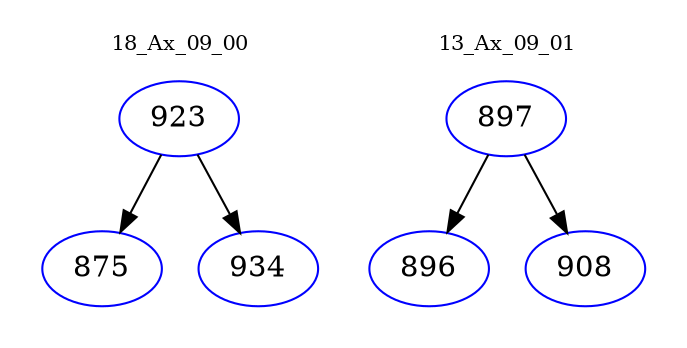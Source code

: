 digraph{
subgraph cluster_0 {
color = white
label = "18_Ax_09_00";
fontsize=10;
T0_923 [label="923", color="blue"]
T0_923 -> T0_875 [color="black"]
T0_875 [label="875", color="blue"]
T0_923 -> T0_934 [color="black"]
T0_934 [label="934", color="blue"]
}
subgraph cluster_1 {
color = white
label = "13_Ax_09_01";
fontsize=10;
T1_897 [label="897", color="blue"]
T1_897 -> T1_896 [color="black"]
T1_896 [label="896", color="blue"]
T1_897 -> T1_908 [color="black"]
T1_908 [label="908", color="blue"]
}
}
